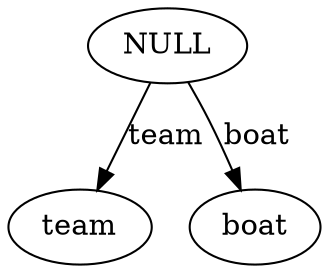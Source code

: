 digraph RadixTree {
	"0x5decdbfda780" [label="NULL"];
	"0x5decdbfda780" -> "0x5decdbfda2c0" [label="team"];
	"0x5decdbfda2c0" [label="team"];
	"0x5decdbfda780" -> "0x5decdbfda830" [label="boat"];
	"0x5decdbfda830" [label="boat"];
}
